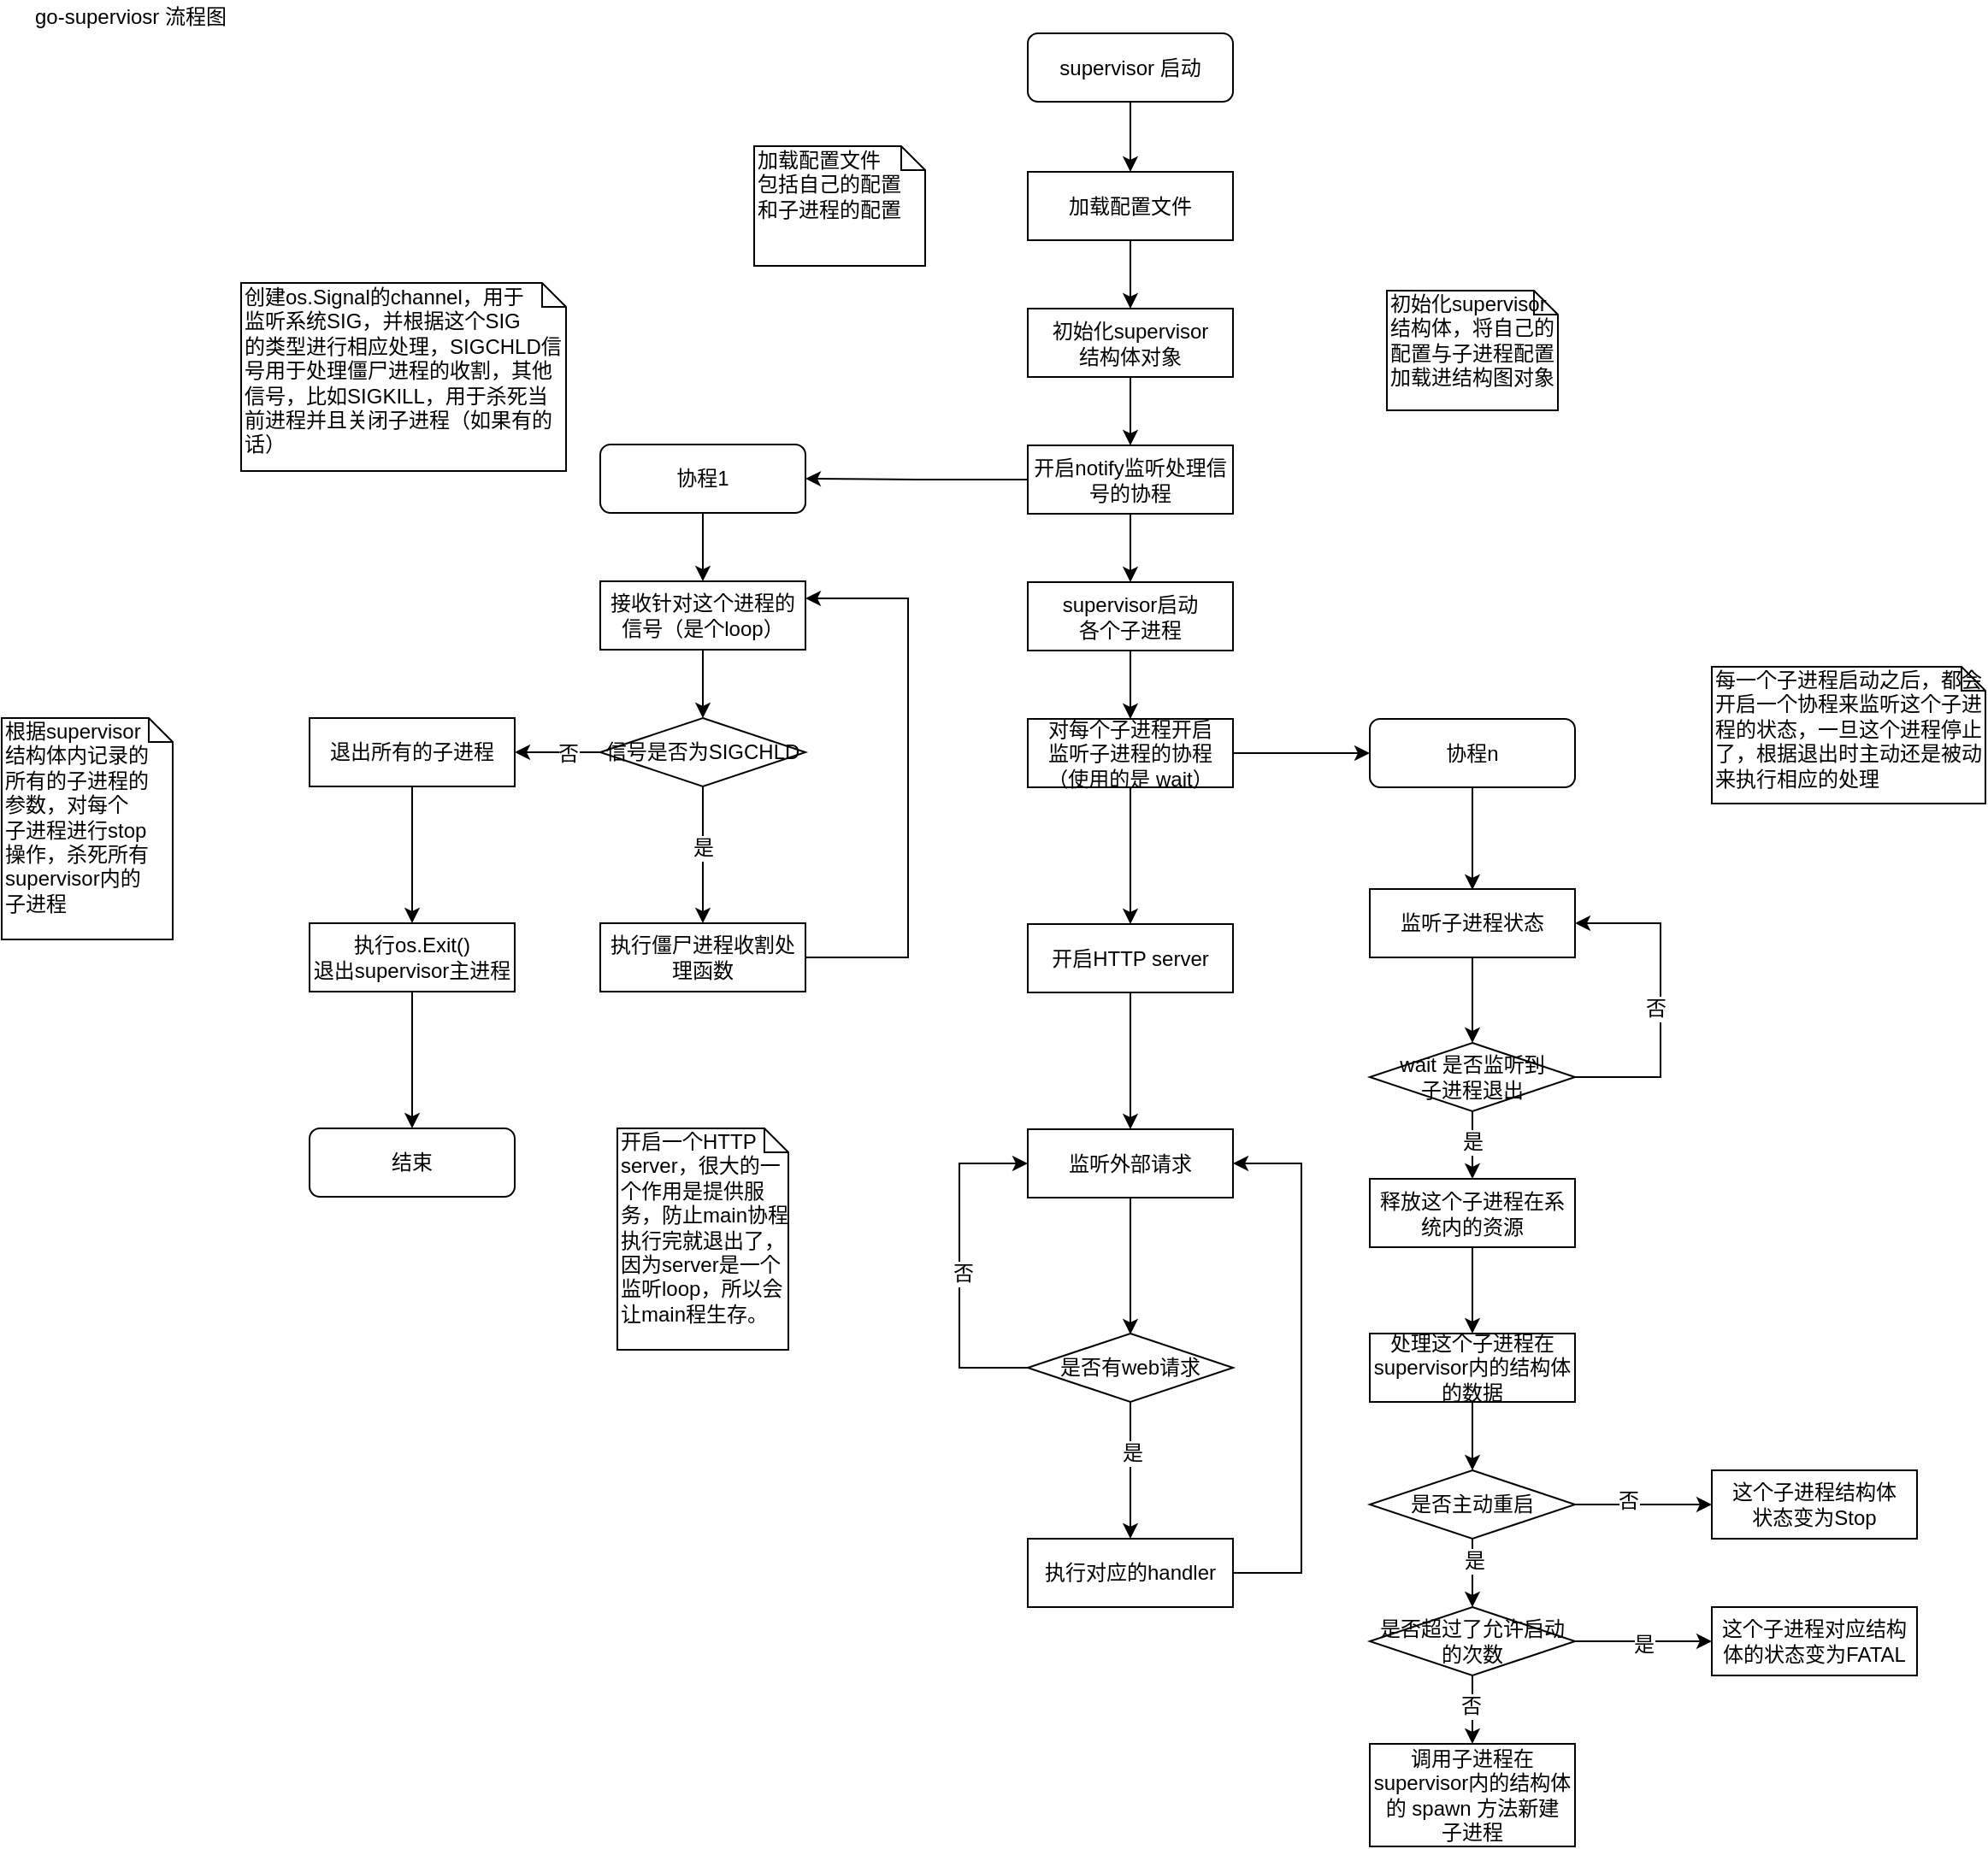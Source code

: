 <mxfile version="12.5.1" type="github">
  <diagram id="-XfDi81jAL4k_Cqw0rN2" name="Page-1">
    <mxGraphModel dx="1113" dy="733" grid="1" gridSize="10" guides="1" tooltips="1" connect="1" arrows="1" fold="1" page="1" pageScale="1" pageWidth="1654" pageHeight="2336" math="0" shadow="0">
      <root>
        <mxCell id="0"/>
        <mxCell id="1" parent="0"/>
        <mxCell id="5vce7p3ugAq2h6Zdt77l-1" value="go-superviosr 流程图" style="text;html=1;align=center;verticalAlign=middle;resizable=0;points=[];autosize=1;" parent="1" vertex="1">
          <mxGeometry x="210" y="160" width="130" height="20" as="geometry"/>
        </mxCell>
        <mxCell id="5vce7p3ugAq2h6Zdt77l-4" value="" style="edgeStyle=orthogonalEdgeStyle;rounded=0;orthogonalLoop=1;jettySize=auto;html=1;" parent="1" source="5vce7p3ugAq2h6Zdt77l-2" target="5vce7p3ugAq2h6Zdt77l-3" edge="1">
          <mxGeometry relative="1" as="geometry"/>
        </mxCell>
        <mxCell id="5vce7p3ugAq2h6Zdt77l-2" value="supervisor 启动" style="rounded=1;whiteSpace=wrap;html=1;" parent="1" vertex="1">
          <mxGeometry x="800" y="179.5" width="120" height="40" as="geometry"/>
        </mxCell>
        <mxCell id="5vce7p3ugAq2h6Zdt77l-6" value="" style="edgeStyle=orthogonalEdgeStyle;rounded=0;orthogonalLoop=1;jettySize=auto;html=1;" parent="1" source="5vce7p3ugAq2h6Zdt77l-3" target="5vce7p3ugAq2h6Zdt77l-5" edge="1">
          <mxGeometry relative="1" as="geometry"/>
        </mxCell>
        <mxCell id="5vce7p3ugAq2h6Zdt77l-3" value="加载配置文件" style="rounded=0;whiteSpace=wrap;html=1;" parent="1" vertex="1">
          <mxGeometry x="800" y="260.5" width="120" height="40" as="geometry"/>
        </mxCell>
        <mxCell id="5vce7p3ugAq2h6Zdt77l-10" value="" style="edgeStyle=orthogonalEdgeStyle;rounded=0;orthogonalLoop=1;jettySize=auto;html=1;" parent="1" source="5vce7p3ugAq2h6Zdt77l-5" target="5vce7p3ugAq2h6Zdt77l-9" edge="1">
          <mxGeometry relative="1" as="geometry"/>
        </mxCell>
        <mxCell id="5vce7p3ugAq2h6Zdt77l-5" value="初始化supervisor&lt;br&gt;结构体对象" style="rounded=0;whiteSpace=wrap;html=1;" parent="1" vertex="1">
          <mxGeometry x="800" y="340.5" width="120" height="40" as="geometry"/>
        </mxCell>
        <mxCell id="5vce7p3ugAq2h6Zdt77l-13" value="" style="edgeStyle=orthogonalEdgeStyle;rounded=0;orthogonalLoop=1;jettySize=auto;html=1;entryX=1;entryY=0.5;entryDx=0;entryDy=0;" parent="1" source="5vce7p3ugAq2h6Zdt77l-9" target="5vce7p3ugAq2h6Zdt77l-14" edge="1">
          <mxGeometry relative="1" as="geometry">
            <mxPoint x="630" y="440" as="targetPoint"/>
          </mxGeometry>
        </mxCell>
        <mxCell id="5vce7p3ugAq2h6Zdt77l-16" value="" style="edgeStyle=orthogonalEdgeStyle;rounded=0;orthogonalLoop=1;jettySize=auto;html=1;" parent="1" source="5vce7p3ugAq2h6Zdt77l-9" target="5vce7p3ugAq2h6Zdt77l-15" edge="1">
          <mxGeometry relative="1" as="geometry"/>
        </mxCell>
        <mxCell id="5vce7p3ugAq2h6Zdt77l-9" value="开启notify监听处理信号的协程" style="rounded=0;whiteSpace=wrap;html=1;" parent="1" vertex="1">
          <mxGeometry x="800" y="420.5" width="120" height="40" as="geometry"/>
        </mxCell>
        <mxCell id="5vce7p3ugAq2h6Zdt77l-18" value="" style="edgeStyle=orthogonalEdgeStyle;rounded=0;orthogonalLoop=1;jettySize=auto;html=1;" parent="1" source="5vce7p3ugAq2h6Zdt77l-15" target="5vce7p3ugAq2h6Zdt77l-17" edge="1">
          <mxGeometry relative="1" as="geometry"/>
        </mxCell>
        <mxCell id="5vce7p3ugAq2h6Zdt77l-15" value="supervisor启动&lt;br&gt;各个子进程" style="rounded=0;whiteSpace=wrap;html=1;" parent="1" vertex="1">
          <mxGeometry x="800" y="500.5" width="120" height="40" as="geometry"/>
        </mxCell>
        <mxCell id="5vce7p3ugAq2h6Zdt77l-22" value="" style="edgeStyle=orthogonalEdgeStyle;rounded=0;orthogonalLoop=1;jettySize=auto;html=1;" parent="1" source="5vce7p3ugAq2h6Zdt77l-17" edge="1">
          <mxGeometry relative="1" as="geometry">
            <mxPoint x="1000" y="600.5" as="targetPoint"/>
          </mxGeometry>
        </mxCell>
        <mxCell id="5vce7p3ugAq2h6Zdt77l-82" value="" style="edgeStyle=orthogonalEdgeStyle;rounded=0;orthogonalLoop=1;jettySize=auto;html=1;" parent="1" source="5vce7p3ugAq2h6Zdt77l-17" target="5vce7p3ugAq2h6Zdt77l-81" edge="1">
          <mxGeometry relative="1" as="geometry"/>
        </mxCell>
        <mxCell id="5vce7p3ugAq2h6Zdt77l-17" value="对每个子进程开启&lt;br&gt;监听子进程的协程&lt;br&gt;（使用的是 wait）" style="rounded=0;whiteSpace=wrap;html=1;" parent="1" vertex="1">
          <mxGeometry x="800" y="580.5" width="120" height="40" as="geometry"/>
        </mxCell>
        <mxCell id="Qoc46-ygcvcK04rC4t04-5" value="" style="edgeStyle=orthogonalEdgeStyle;rounded=0;orthogonalLoop=1;jettySize=auto;html=1;" edge="1" parent="1" source="5vce7p3ugAq2h6Zdt77l-81" target="Qoc46-ygcvcK04rC4t04-4">
          <mxGeometry relative="1" as="geometry"/>
        </mxCell>
        <mxCell id="5vce7p3ugAq2h6Zdt77l-81" value="开启HTTP server" style="rounded=0;whiteSpace=wrap;html=1;" parent="1" vertex="1">
          <mxGeometry x="800" y="700.5" width="120" height="40" as="geometry"/>
        </mxCell>
        <mxCell id="Qoc46-ygcvcK04rC4t04-7" value="" style="edgeStyle=orthogonalEdgeStyle;rounded=0;orthogonalLoop=1;jettySize=auto;html=1;" edge="1" parent="1" source="Qoc46-ygcvcK04rC4t04-4">
          <mxGeometry relative="1" as="geometry">
            <mxPoint x="860" y="940.5" as="targetPoint"/>
          </mxGeometry>
        </mxCell>
        <mxCell id="Qoc46-ygcvcK04rC4t04-4" value="监听外部请求" style="rounded=0;whiteSpace=wrap;html=1;" vertex="1" parent="1">
          <mxGeometry x="800" y="820.5" width="120" height="40" as="geometry"/>
        </mxCell>
        <mxCell id="5vce7p3ugAq2h6Zdt77l-49" value="" style="edgeStyle=orthogonalEdgeStyle;rounded=0;orthogonalLoop=1;jettySize=auto;html=1;" parent="1" source="5vce7p3ugAq2h6Zdt77l-14" edge="1">
          <mxGeometry relative="1" as="geometry">
            <mxPoint x="610" y="500" as="targetPoint"/>
          </mxGeometry>
        </mxCell>
        <mxCell id="5vce7p3ugAq2h6Zdt77l-14" value="协程1" style="rounded=1;whiteSpace=wrap;html=1;" parent="1" vertex="1">
          <mxGeometry x="550" y="420" width="120" height="40" as="geometry"/>
        </mxCell>
        <mxCell id="5vce7p3ugAq2h6Zdt77l-23" value="协程n" style="rounded=1;whiteSpace=wrap;html=1;" parent="1" vertex="1">
          <mxGeometry x="1000" y="580.5" width="120" height="40" as="geometry"/>
        </mxCell>
        <mxCell id="5vce7p3ugAq2h6Zdt77l-28" value="" style="edgeStyle=orthogonalEdgeStyle;rounded=0;orthogonalLoop=1;jettySize=auto;html=1;" parent="1" edge="1">
          <mxGeometry relative="1" as="geometry">
            <mxPoint x="1060" y="620.5" as="sourcePoint"/>
            <mxPoint x="1060" y="680.5" as="targetPoint"/>
          </mxGeometry>
        </mxCell>
        <mxCell id="5vce7p3ugAq2h6Zdt77l-77" value="" style="edgeStyle=orthogonalEdgeStyle;rounded=0;orthogonalLoop=1;jettySize=auto;html=1;" parent="1" source="5vce7p3ugAq2h6Zdt77l-26" edge="1">
          <mxGeometry relative="1" as="geometry">
            <mxPoint x="1060" y="940" as="targetPoint"/>
          </mxGeometry>
        </mxCell>
        <mxCell id="5vce7p3ugAq2h6Zdt77l-26" value="释放这个子进程在系统内的资源" style="rounded=0;whiteSpace=wrap;html=1;" parent="1" vertex="1">
          <mxGeometry x="1000" y="849.5" width="120" height="40" as="geometry"/>
        </mxCell>
        <mxCell id="5vce7p3ugAq2h6Zdt77l-30" value="" style="edgeStyle=orthogonalEdgeStyle;rounded=0;orthogonalLoop=1;jettySize=auto;html=1;" parent="1" source="5vce7p3ugAq2h6Zdt77l-27" edge="1">
          <mxGeometry relative="1" as="geometry">
            <mxPoint x="1060" y="1020" as="targetPoint"/>
          </mxGeometry>
        </mxCell>
        <mxCell id="5vce7p3ugAq2h6Zdt77l-27" value="处理这个子进程在supervisor内的结构体的数据" style="rounded=0;whiteSpace=wrap;html=1;" parent="1" vertex="1">
          <mxGeometry x="1000" y="940" width="120" height="40" as="geometry"/>
        </mxCell>
        <mxCell id="5vce7p3ugAq2h6Zdt77l-33" value="" style="edgeStyle=orthogonalEdgeStyle;rounded=0;orthogonalLoop=1;jettySize=auto;html=1;" parent="1" source="5vce7p3ugAq2h6Zdt77l-31" edge="1">
          <mxGeometry relative="1" as="geometry">
            <mxPoint x="1060" y="1100" as="targetPoint"/>
          </mxGeometry>
        </mxCell>
        <mxCell id="5vce7p3ugAq2h6Zdt77l-36" value="是" style="text;html=1;align=center;verticalAlign=middle;resizable=0;points=[];labelBackgroundColor=#ffffff;" parent="5vce7p3ugAq2h6Zdt77l-33" vertex="1" connectable="0">
          <mxGeometry x="-0.35" y="1" relative="1" as="geometry">
            <mxPoint as="offset"/>
          </mxGeometry>
        </mxCell>
        <mxCell id="5vce7p3ugAq2h6Zdt77l-38" value="" style="edgeStyle=orthogonalEdgeStyle;rounded=0;orthogonalLoop=1;jettySize=auto;html=1;" parent="1" source="5vce7p3ugAq2h6Zdt77l-31" edge="1">
          <mxGeometry relative="1" as="geometry">
            <mxPoint x="1200" y="1040" as="targetPoint"/>
          </mxGeometry>
        </mxCell>
        <mxCell id="5vce7p3ugAq2h6Zdt77l-39" value="否" style="text;html=1;align=center;verticalAlign=middle;resizable=0;points=[];labelBackgroundColor=#ffffff;" parent="5vce7p3ugAq2h6Zdt77l-38" vertex="1" connectable="0">
          <mxGeometry x="-0.225" y="2" relative="1" as="geometry">
            <mxPoint as="offset"/>
          </mxGeometry>
        </mxCell>
        <mxCell id="5vce7p3ugAq2h6Zdt77l-31" value="是否主动重启" style="rhombus;whiteSpace=wrap;html=1;" parent="1" vertex="1">
          <mxGeometry x="1000" y="1020" width="120" height="40" as="geometry"/>
        </mxCell>
        <mxCell id="5vce7p3ugAq2h6Zdt77l-34" value="调用子进程在supervisor内的结构体的 spawn 方法新建&lt;br&gt;子进程" style="rounded=0;whiteSpace=wrap;html=1;" parent="1" vertex="1">
          <mxGeometry x="1000" y="1180" width="120" height="60" as="geometry"/>
        </mxCell>
        <mxCell id="5vce7p3ugAq2h6Zdt77l-40" value="这个子进程结构体&lt;br&gt;状态变为Stop" style="rounded=0;whiteSpace=wrap;html=1;" parent="1" vertex="1">
          <mxGeometry x="1200" y="1020" width="120" height="40" as="geometry"/>
        </mxCell>
        <mxCell id="5vce7p3ugAq2h6Zdt77l-42" value="" style="edgeStyle=orthogonalEdgeStyle;rounded=0;orthogonalLoop=1;jettySize=auto;html=1;" parent="1" source="5vce7p3ugAq2h6Zdt77l-41" target="5vce7p3ugAq2h6Zdt77l-34" edge="1">
          <mxGeometry relative="1" as="geometry"/>
        </mxCell>
        <mxCell id="5vce7p3ugAq2h6Zdt77l-43" value="否" style="text;html=1;align=center;verticalAlign=middle;resizable=0;points=[];labelBackgroundColor=#ffffff;" parent="5vce7p3ugAq2h6Zdt77l-42" vertex="1" connectable="0">
          <mxGeometry x="-0.1" y="-1" relative="1" as="geometry">
            <mxPoint as="offset"/>
          </mxGeometry>
        </mxCell>
        <mxCell id="5vce7p3ugAq2h6Zdt77l-45" value="" style="edgeStyle=orthogonalEdgeStyle;rounded=0;orthogonalLoop=1;jettySize=auto;html=1;" parent="1" source="5vce7p3ugAq2h6Zdt77l-41" edge="1">
          <mxGeometry relative="1" as="geometry">
            <mxPoint x="1200" y="1120" as="targetPoint"/>
          </mxGeometry>
        </mxCell>
        <mxCell id="5vce7p3ugAq2h6Zdt77l-46" value="是" style="text;html=1;align=center;verticalAlign=middle;resizable=0;points=[];labelBackgroundColor=#ffffff;" parent="5vce7p3ugAq2h6Zdt77l-45" vertex="1" connectable="0">
          <mxGeometry y="-1" relative="1" as="geometry">
            <mxPoint as="offset"/>
          </mxGeometry>
        </mxCell>
        <mxCell id="5vce7p3ugAq2h6Zdt77l-41" value="是否超过了允许启动的次数" style="rhombus;whiteSpace=wrap;html=1;" parent="1" vertex="1">
          <mxGeometry x="1000" y="1100" width="120" height="40" as="geometry"/>
        </mxCell>
        <mxCell id="5vce7p3ugAq2h6Zdt77l-47" value="这个子进程对应结构体的状态变为FATAL" style="rounded=0;whiteSpace=wrap;html=1;" parent="1" vertex="1">
          <mxGeometry x="1200" y="1100" width="120" height="40" as="geometry"/>
        </mxCell>
        <mxCell id="5vce7p3ugAq2h6Zdt77l-52" value="" style="edgeStyle=orthogonalEdgeStyle;rounded=0;orthogonalLoop=1;jettySize=auto;html=1;" parent="1" source="5vce7p3ugAq2h6Zdt77l-50" target="5vce7p3ugAq2h6Zdt77l-51" edge="1">
          <mxGeometry relative="1" as="geometry"/>
        </mxCell>
        <mxCell id="5vce7p3ugAq2h6Zdt77l-50" value="接收针对这个进程的信号（是个loop）" style="rounded=0;whiteSpace=wrap;html=1;" parent="1" vertex="1">
          <mxGeometry x="550" y="500" width="120" height="40" as="geometry"/>
        </mxCell>
        <mxCell id="5vce7p3ugAq2h6Zdt77l-54" value="" style="edgeStyle=orthogonalEdgeStyle;rounded=0;orthogonalLoop=1;jettySize=auto;html=1;" parent="1" source="5vce7p3ugAq2h6Zdt77l-51" edge="1">
          <mxGeometry relative="1" as="geometry">
            <mxPoint x="610" y="700" as="targetPoint"/>
          </mxGeometry>
        </mxCell>
        <mxCell id="5vce7p3ugAq2h6Zdt77l-55" value="是" style="text;html=1;align=center;verticalAlign=middle;resizable=0;points=[];labelBackgroundColor=#ffffff;" parent="5vce7p3ugAq2h6Zdt77l-54" vertex="1" connectable="0">
          <mxGeometry x="-0.1" relative="1" as="geometry">
            <mxPoint as="offset"/>
          </mxGeometry>
        </mxCell>
        <mxCell id="5vce7p3ugAq2h6Zdt77l-58" value="" style="edgeStyle=orthogonalEdgeStyle;rounded=0;orthogonalLoop=1;jettySize=auto;html=1;entryX=1;entryY=0.5;entryDx=0;entryDy=0;" parent="1" source="5vce7p3ugAq2h6Zdt77l-51" target="5vce7p3ugAq2h6Zdt77l-59" edge="1">
          <mxGeometry relative="1" as="geometry">
            <mxPoint x="520" y="600" as="targetPoint"/>
          </mxGeometry>
        </mxCell>
        <mxCell id="5vce7p3ugAq2h6Zdt77l-68" value="否" style="text;html=1;align=center;verticalAlign=middle;resizable=0;points=[];labelBackgroundColor=#ffffff;" parent="5vce7p3ugAq2h6Zdt77l-58" vertex="1" connectable="0">
          <mxGeometry x="0.24" y="1" relative="1" as="geometry">
            <mxPoint x="11.43" y="-0.5" as="offset"/>
          </mxGeometry>
        </mxCell>
        <mxCell id="5vce7p3ugAq2h6Zdt77l-51" value="信号是否为SIGCHLD" style="rhombus;whiteSpace=wrap;html=1;" parent="1" vertex="1">
          <mxGeometry x="550" y="580" width="120" height="40" as="geometry"/>
        </mxCell>
        <mxCell id="5vce7p3ugAq2h6Zdt77l-67" value="" style="edgeStyle=orthogonalEdgeStyle;rounded=0;orthogonalLoop=1;jettySize=auto;html=1;entryX=1;entryY=0.25;entryDx=0;entryDy=0;" parent="1" source="5vce7p3ugAq2h6Zdt77l-56" target="5vce7p3ugAq2h6Zdt77l-50" edge="1">
          <mxGeometry relative="1" as="geometry">
            <mxPoint x="750" y="720" as="targetPoint"/>
            <Array as="points">
              <mxPoint x="730" y="720"/>
              <mxPoint x="730" y="510"/>
            </Array>
          </mxGeometry>
        </mxCell>
        <mxCell id="5vce7p3ugAq2h6Zdt77l-56" value="执行僵尸进程收割处理函数" style="rounded=0;whiteSpace=wrap;html=1;" parent="1" vertex="1">
          <mxGeometry x="550" y="700" width="120" height="40" as="geometry"/>
        </mxCell>
        <mxCell id="5vce7p3ugAq2h6Zdt77l-61" value="" style="edgeStyle=orthogonalEdgeStyle;rounded=0;orthogonalLoop=1;jettySize=auto;html=1;" parent="1" source="5vce7p3ugAq2h6Zdt77l-59" target="5vce7p3ugAq2h6Zdt77l-60" edge="1">
          <mxGeometry relative="1" as="geometry"/>
        </mxCell>
        <mxCell id="5vce7p3ugAq2h6Zdt77l-59" value="退出所有的子进程" style="rounded=0;whiteSpace=wrap;html=1;" parent="1" vertex="1">
          <mxGeometry x="380" y="580" width="120" height="40" as="geometry"/>
        </mxCell>
        <mxCell id="5vce7p3ugAq2h6Zdt77l-64" value="" style="edgeStyle=orthogonalEdgeStyle;rounded=0;orthogonalLoop=1;jettySize=auto;html=1;" parent="1" source="5vce7p3ugAq2h6Zdt77l-60" edge="1">
          <mxGeometry relative="1" as="geometry">
            <mxPoint x="440.0" y="820" as="targetPoint"/>
          </mxGeometry>
        </mxCell>
        <mxCell id="5vce7p3ugAq2h6Zdt77l-60" value="执行os.Exit()&lt;br&gt;退出supervisor主进程" style="rounded=0;whiteSpace=wrap;html=1;" parent="1" vertex="1">
          <mxGeometry x="380" y="700" width="120" height="40" as="geometry"/>
        </mxCell>
        <mxCell id="5vce7p3ugAq2h6Zdt77l-65" value="结束" style="rounded=1;whiteSpace=wrap;html=1;" parent="1" vertex="1">
          <mxGeometry x="380" y="820" width="120" height="40" as="geometry"/>
        </mxCell>
        <mxCell id="5vce7p3ugAq2h6Zdt77l-70" value="" style="edgeStyle=orthogonalEdgeStyle;rounded=0;orthogonalLoop=1;jettySize=auto;html=1;" parent="1" source="5vce7p3ugAq2h6Zdt77l-69" edge="1">
          <mxGeometry relative="1" as="geometry">
            <mxPoint x="1060" y="849.5" as="targetPoint"/>
          </mxGeometry>
        </mxCell>
        <mxCell id="5vce7p3ugAq2h6Zdt77l-71" value="是" style="text;html=1;align=center;verticalAlign=middle;resizable=0;points=[];labelBackgroundColor=#ffffff;" parent="5vce7p3ugAq2h6Zdt77l-70" vertex="1" connectable="0">
          <mxGeometry x="-0.095" relative="1" as="geometry">
            <mxPoint as="offset"/>
          </mxGeometry>
        </mxCell>
        <mxCell id="5vce7p3ugAq2h6Zdt77l-73" value="" style="edgeStyle=orthogonalEdgeStyle;rounded=0;orthogonalLoop=1;jettySize=auto;html=1;entryX=1;entryY=0.5;entryDx=0;entryDy=0;" parent="1" source="5vce7p3ugAq2h6Zdt77l-69" target="5vce7p3ugAq2h6Zdt77l-78" edge="1">
          <mxGeometry relative="1" as="geometry">
            <mxPoint x="1170" y="730" as="targetPoint"/>
            <Array as="points">
              <mxPoint x="1170" y="790"/>
              <mxPoint x="1170" y="700"/>
            </Array>
          </mxGeometry>
        </mxCell>
        <mxCell id="5vce7p3ugAq2h6Zdt77l-74" value="否" style="text;html=1;align=center;verticalAlign=middle;resizable=0;points=[];labelBackgroundColor=#ffffff;" parent="5vce7p3ugAq2h6Zdt77l-73" vertex="1" connectable="0">
          <mxGeometry x="-0.311" y="3" relative="1" as="geometry">
            <mxPoint y="-24.71" as="offset"/>
          </mxGeometry>
        </mxCell>
        <mxCell id="5vce7p3ugAq2h6Zdt77l-69" value="wait 是否监听到&lt;br&gt;子进程退出" style="rhombus;whiteSpace=wrap;html=1;" parent="1" vertex="1">
          <mxGeometry x="1000" y="770" width="120" height="40" as="geometry"/>
        </mxCell>
        <mxCell id="5vce7p3ugAq2h6Zdt77l-79" value="" style="edgeStyle=orthogonalEdgeStyle;rounded=0;orthogonalLoop=1;jettySize=auto;html=1;" parent="1" source="5vce7p3ugAq2h6Zdt77l-78" target="5vce7p3ugAq2h6Zdt77l-69" edge="1">
          <mxGeometry relative="1" as="geometry"/>
        </mxCell>
        <mxCell id="5vce7p3ugAq2h6Zdt77l-78" value="监听子进程状态" style="rounded=0;whiteSpace=wrap;html=1;" parent="1" vertex="1">
          <mxGeometry x="1000" y="680" width="120" height="40" as="geometry"/>
        </mxCell>
        <mxCell id="Qoc46-ygcvcK04rC4t04-10" value="" style="edgeStyle=orthogonalEdgeStyle;rounded=0;orthogonalLoop=1;jettySize=auto;html=1;" edge="1" parent="1" source="Qoc46-ygcvcK04rC4t04-8">
          <mxGeometry relative="1" as="geometry">
            <mxPoint x="860" y="1060" as="targetPoint"/>
          </mxGeometry>
        </mxCell>
        <mxCell id="Qoc46-ygcvcK04rC4t04-11" value="是" style="text;html=1;align=center;verticalAlign=middle;resizable=0;points=[];labelBackgroundColor=#ffffff;" vertex="1" connectable="0" parent="Qoc46-ygcvcK04rC4t04-10">
          <mxGeometry x="-0.257" y="1" relative="1" as="geometry">
            <mxPoint as="offset"/>
          </mxGeometry>
        </mxCell>
        <mxCell id="Qoc46-ygcvcK04rC4t04-14" value="" style="edgeStyle=orthogonalEdgeStyle;rounded=0;orthogonalLoop=1;jettySize=auto;html=1;entryX=0;entryY=0.5;entryDx=0;entryDy=0;" edge="1" parent="1" source="Qoc46-ygcvcK04rC4t04-8" target="Qoc46-ygcvcK04rC4t04-4">
          <mxGeometry relative="1" as="geometry">
            <mxPoint x="720" y="960" as="targetPoint"/>
            <Array as="points">
              <mxPoint x="760" y="960"/>
              <mxPoint x="760" y="840"/>
            </Array>
          </mxGeometry>
        </mxCell>
        <mxCell id="Qoc46-ygcvcK04rC4t04-15" value="否" style="text;html=1;align=center;verticalAlign=middle;resizable=0;points=[];labelBackgroundColor=#ffffff;" vertex="1" connectable="0" parent="Qoc46-ygcvcK04rC4t04-14">
          <mxGeometry x="-0.204" y="-2" relative="1" as="geometry">
            <mxPoint y="-16.24" as="offset"/>
          </mxGeometry>
        </mxCell>
        <mxCell id="Qoc46-ygcvcK04rC4t04-8" value="是否有web请求" style="rhombus;whiteSpace=wrap;html=1;" vertex="1" parent="1">
          <mxGeometry x="800" y="940" width="120" height="40" as="geometry"/>
        </mxCell>
        <mxCell id="Qoc46-ygcvcK04rC4t04-19" value="" style="edgeStyle=orthogonalEdgeStyle;rounded=0;orthogonalLoop=1;jettySize=auto;html=1;entryX=1;entryY=0.5;entryDx=0;entryDy=0;" edge="1" parent="1" source="Qoc46-ygcvcK04rC4t04-12" target="Qoc46-ygcvcK04rC4t04-4">
          <mxGeometry relative="1" as="geometry">
            <mxPoint x="1000" y="1080" as="targetPoint"/>
            <Array as="points">
              <mxPoint x="960" y="1080"/>
              <mxPoint x="960" y="840"/>
            </Array>
          </mxGeometry>
        </mxCell>
        <mxCell id="Qoc46-ygcvcK04rC4t04-12" value="执行对应的handler" style="rounded=0;whiteSpace=wrap;html=1;" vertex="1" parent="1">
          <mxGeometry x="800" y="1060" width="120" height="40" as="geometry"/>
        </mxCell>
        <mxCell id="Qoc46-ygcvcK04rC4t04-22" value="&lt;span style=&quot;text-align: center&quot;&gt;加载配置文件&lt;/span&gt;&lt;br style=&quot;text-align: center&quot;&gt;&lt;span style=&quot;text-align: center&quot;&gt;包括自己的配置&lt;/span&gt;&lt;br style=&quot;text-align: center&quot;&gt;&lt;span style=&quot;text-align: center&quot;&gt;和子进程的配置&lt;/span&gt;" style="shape=note;whiteSpace=wrap;html=1;size=14;verticalAlign=top;align=left;spacingTop=-6;" vertex="1" parent="1">
          <mxGeometry x="640" y="245.5" width="100" height="70" as="geometry"/>
        </mxCell>
        <mxCell id="Qoc46-ygcvcK04rC4t04-23" value="&lt;span style=&quot;text-align: center&quot;&gt;创建os.Signal的channel，用于&lt;/span&gt;&lt;br style=&quot;text-align: center&quot;&gt;&lt;span style=&quot;text-align: center&quot;&gt;监听系统SIG，&lt;/span&gt;&lt;span style=&quot;text-align: center&quot;&gt;并根据这个SIG&lt;/span&gt;&lt;br style=&quot;text-align: center&quot;&gt;&lt;span style=&quot;text-align: center&quot;&gt;的类型进行相应&lt;/span&gt;&lt;span style=&quot;text-align: center&quot;&gt;处理，SIGCHLD&lt;/span&gt;&lt;span style=&quot;text-align: center&quot;&gt;信号用于处理&lt;/span&gt;&lt;span style=&quot;text-align: center&quot;&gt;僵尸进程的收割，&lt;/span&gt;&lt;span style=&quot;text-align: center&quot;&gt;其他信号，比如&lt;/span&gt;&lt;span style=&quot;text-align: center&quot;&gt;SIGKILL，用于&lt;/span&gt;&lt;span style=&quot;text-align: center&quot;&gt;杀死当前进程&lt;/span&gt;&lt;span style=&quot;text-align: center&quot;&gt;并且关闭子进程&lt;/span&gt;&lt;span style=&quot;text-align: center&quot;&gt;（如果有的话）&lt;/span&gt;" style="shape=note;whiteSpace=wrap;html=1;size=14;verticalAlign=top;align=left;spacingTop=-6;" vertex="1" parent="1">
          <mxGeometry x="340" y="325.5" width="190" height="110" as="geometry"/>
        </mxCell>
        <mxCell id="Qoc46-ygcvcK04rC4t04-24" value="&lt;span style=&quot;text-align: center&quot;&gt;根据supervisor&lt;/span&gt;&lt;br style=&quot;text-align: center&quot;&gt;&lt;span style=&quot;text-align: center&quot;&gt;结构体内记录的&lt;/span&gt;&lt;br style=&quot;text-align: center&quot;&gt;&lt;span style=&quot;text-align: center&quot;&gt;所有的子进程的&lt;/span&gt;&lt;br style=&quot;text-align: center&quot;&gt;&lt;span style=&quot;text-align: center&quot;&gt;参数，对每个&lt;/span&gt;&lt;br style=&quot;text-align: center&quot;&gt;&lt;span style=&quot;text-align: center&quot;&gt;子进程进行stop&lt;/span&gt;&lt;br style=&quot;text-align: center&quot;&gt;&lt;span style=&quot;text-align: center&quot;&gt;操作，杀死所有&lt;/span&gt;&lt;br style=&quot;text-align: center&quot;&gt;&lt;span style=&quot;text-align: center&quot;&gt;supervisor内的&lt;/span&gt;&lt;br style=&quot;text-align: center&quot;&gt;&lt;span style=&quot;text-align: center&quot;&gt;子进程&lt;/span&gt;" style="shape=note;whiteSpace=wrap;html=1;size=14;verticalAlign=top;align=left;spacingTop=-6;" vertex="1" parent="1">
          <mxGeometry x="200" y="580" width="100" height="129.5" as="geometry"/>
        </mxCell>
        <mxCell id="Qoc46-ygcvcK04rC4t04-25" value="&lt;span style=&quot;text-align: center&quot;&gt;开启一个HTTP&lt;/span&gt;&lt;br style=&quot;text-align: center&quot;&gt;&lt;span style=&quot;text-align: center&quot;&gt;server，很大的一个作用是提供服务，防止main协程执行完就退出了，因为server是一个监听loop，所以会让main程生存。&lt;/span&gt;" style="shape=note;whiteSpace=wrap;html=1;size=14;verticalAlign=top;align=left;spacingTop=-6;" vertex="1" parent="1">
          <mxGeometry x="560" y="820" width="100" height="129.5" as="geometry"/>
        </mxCell>
        <mxCell id="Qoc46-ygcvcK04rC4t04-26" value="&lt;span style=&quot;text-align: center&quot;&gt;初始化supervisor&lt;/span&gt;&lt;br style=&quot;text-align: center&quot;&gt;&lt;span style=&quot;text-align: center&quot;&gt;结构体，将自己的&lt;/span&gt;&lt;br style=&quot;text-align: center&quot;&gt;&lt;span style=&quot;text-align: center&quot;&gt;配置与子进程配置&lt;/span&gt;&lt;br style=&quot;text-align: center&quot;&gt;&lt;span style=&quot;text-align: center&quot;&gt;加载进结构图对象&lt;/span&gt;" style="shape=note;whiteSpace=wrap;html=1;size=14;verticalAlign=top;align=left;spacingTop=-6;" vertex="1" parent="1">
          <mxGeometry x="1010" y="330" width="100" height="70" as="geometry"/>
        </mxCell>
        <mxCell id="Qoc46-ygcvcK04rC4t04-27" value="&lt;span style=&quot;text-align: center&quot;&gt;每一个子进程启动之后，都会开启一个协程来监听这个子进程的状态，一旦这个进程停止了，根据退出时主动还是被动来执行相应的处理&lt;/span&gt;" style="shape=note;whiteSpace=wrap;html=1;size=14;verticalAlign=top;align=left;spacingTop=-6;" vertex="1" parent="1">
          <mxGeometry x="1200" y="550" width="160" height="80" as="geometry"/>
        </mxCell>
      </root>
    </mxGraphModel>
  </diagram>
</mxfile>
